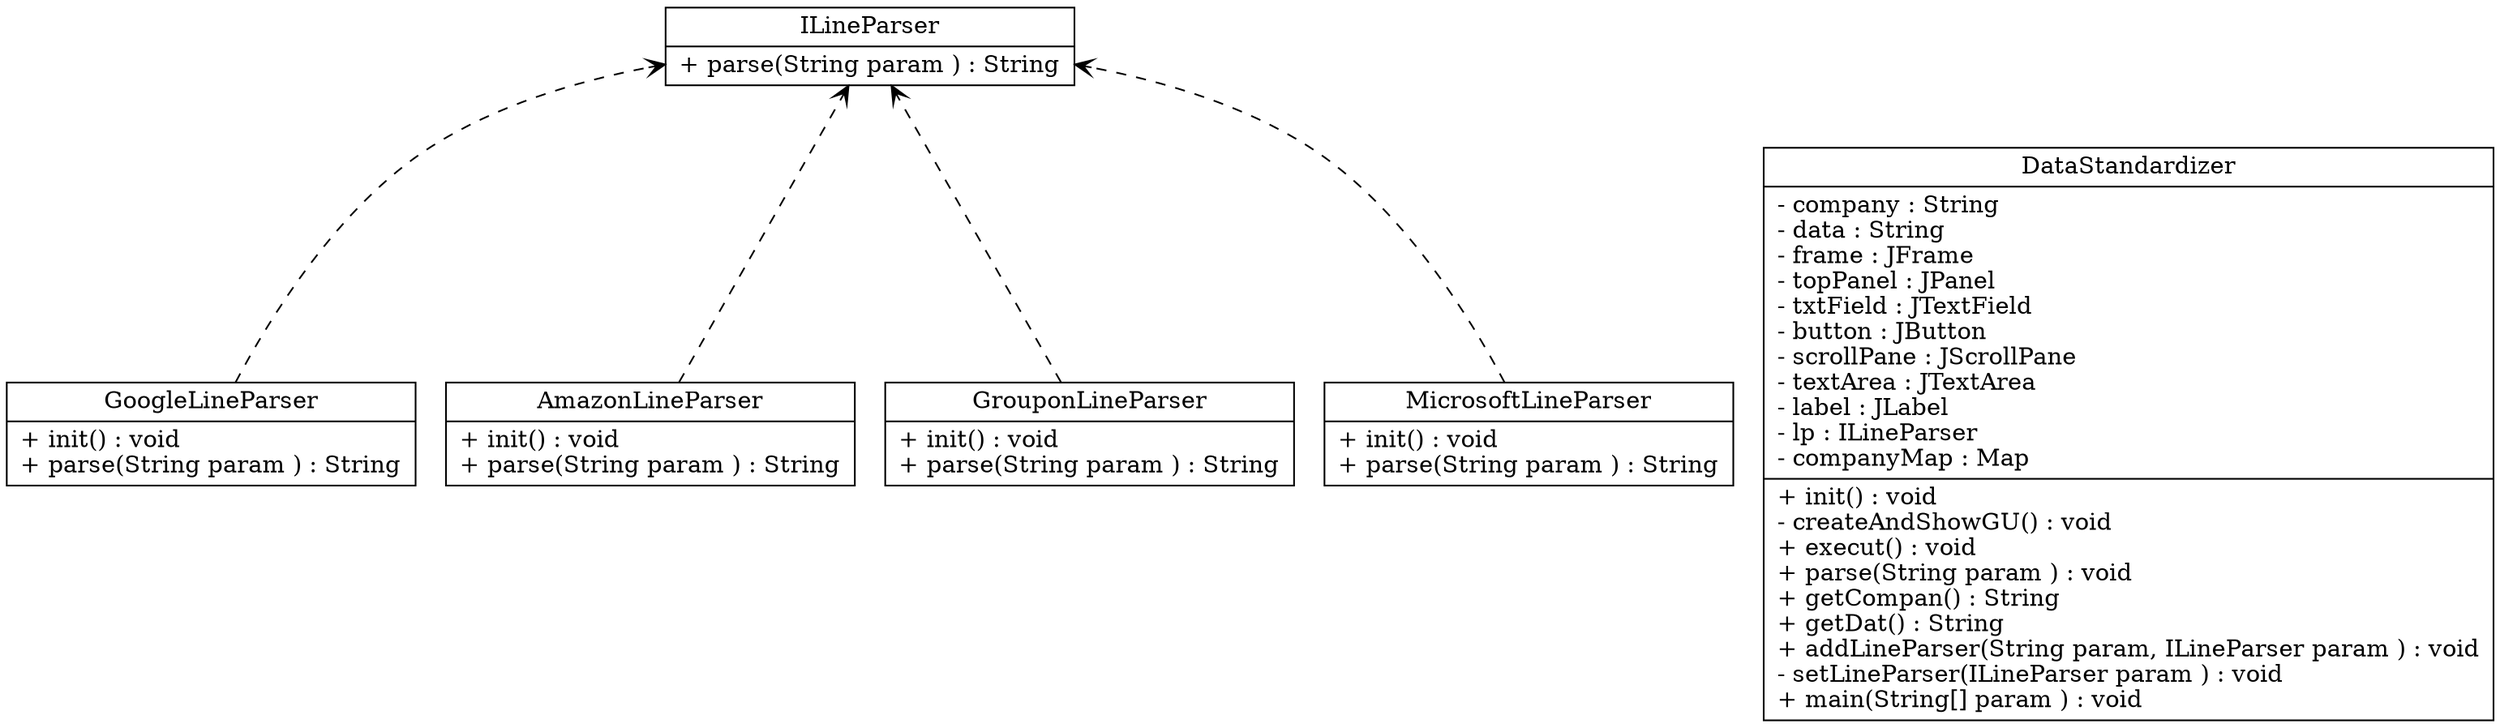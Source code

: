 digraph uml{rankdir=BT;ILineParser[shape = "record",label="{ ILineParser|+ parse(String param ) : String\l}"];
GoogleLineParser[shape = "record",label="{ GoogleLineParser|+  init() : void\l+ parse(String param ) : String\l}"];
AmazonLineParser[shape = "record",label="{ AmazonLineParser|+  init() : void\l+ parse(String param ) : String\l}"];
DataStandardizer[shape = "record",label="{ DataStandardizer|- company : String\l- data : String\l- frame : JFrame\l- topPanel : JPanel\l- txtField : JTextField\l- button : JButton\l- scrollPane : JScrollPane\l- textArea : JTextArea\l- label : JLabel\l- lp : ILineParser\l- companyMap : Map\l|+  init() : void\l- createAndShowGU() : void\l+ execut() : void\l+ parse(String param ) : void\l+ getCompan() : String\l+ getDat() : String\l+ addLineParser(String param, ILineParser param ) : void\l- setLineParser(ILineParser param ) : void\l+ main(String[] param ) : void\l}"];
GrouponLineParser[shape = "record",label="{ GrouponLineParser|+  init() : void\l+ parse(String param ) : String\l}"];
MicrosoftLineParser[shape = "record",label="{ MicrosoftLineParser|+  init() : void\l+ parse(String param ) : String\l}"];
GoogleLineParser->ILineParser [arrowhead="vee",style="dashed"];
AmazonLineParser->ILineParser [arrowhead="vee",style="dashed"];
GrouponLineParser->ILineParser [arrowhead="vee",style="dashed"];
MicrosoftLineParser->ILineParser [arrowhead="vee",style="dashed"];
}